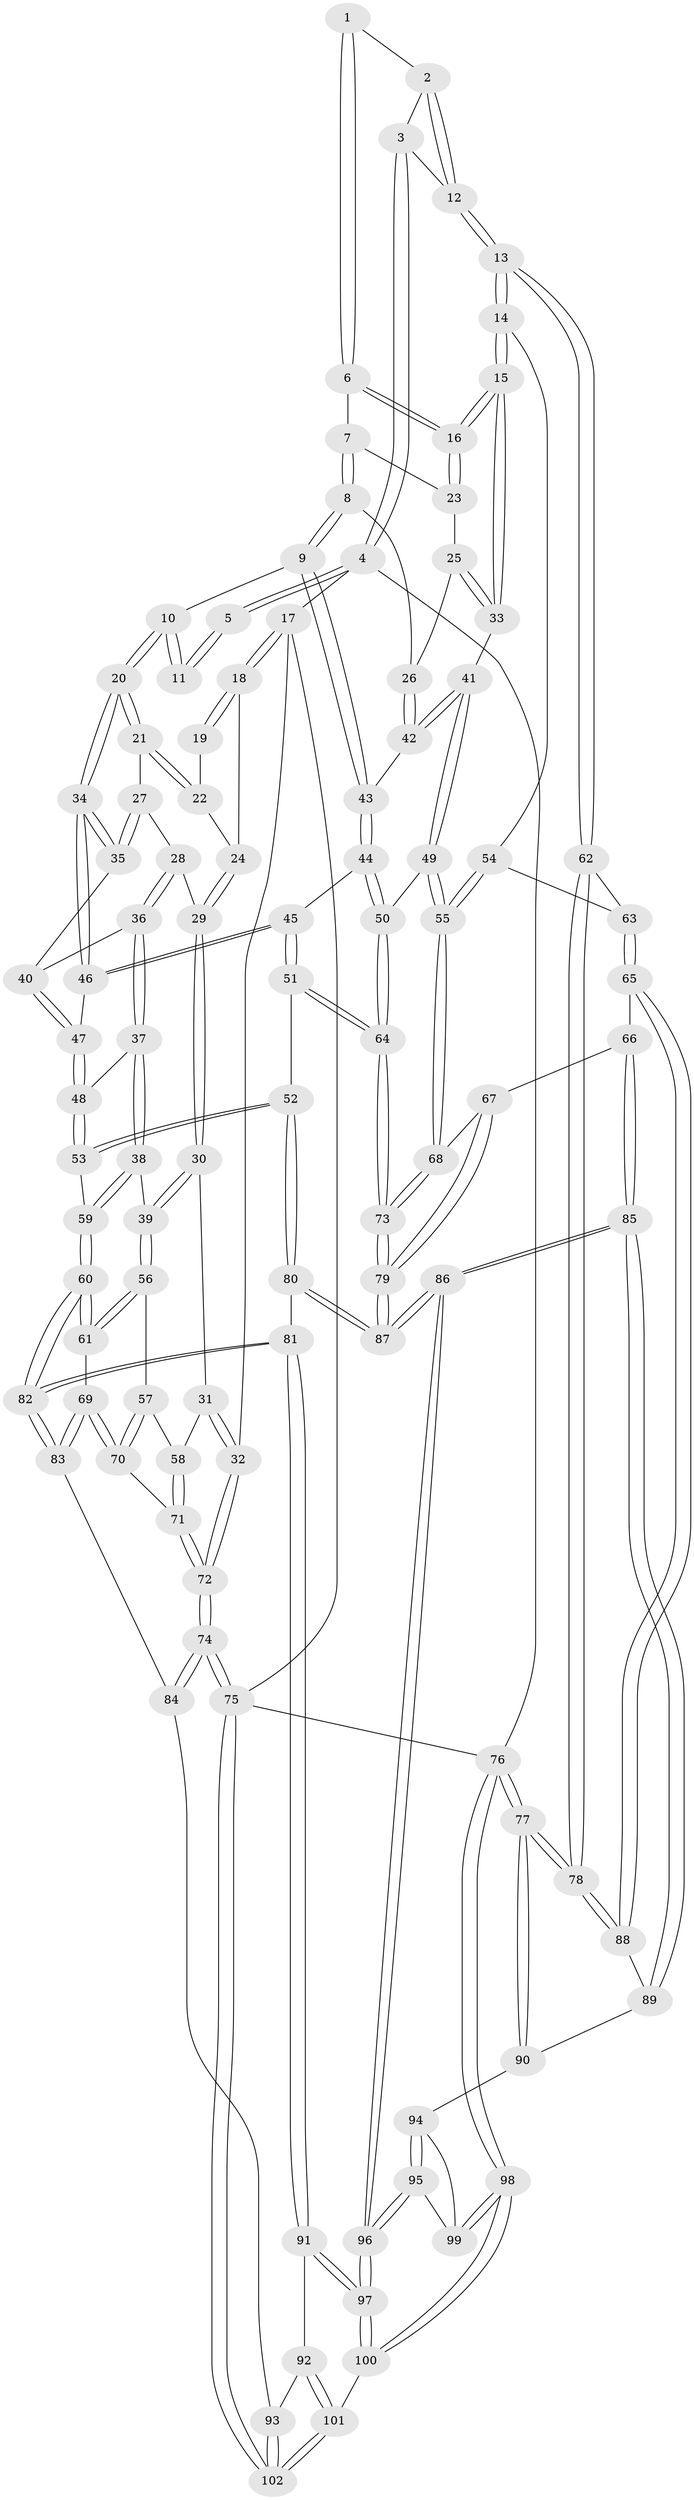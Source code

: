 // Generated by graph-tools (version 1.1) at 2025/11/02/21/25 10:11:12]
// undirected, 102 vertices, 252 edges
graph export_dot {
graph [start="1"]
  node [color=gray90,style=filled];
  1 [pos="+0.8570552794220727+0.008691314918220422"];
  2 [pos="+0.9410865900230316+0.03873426816218116"];
  3 [pos="+1+0"];
  4 [pos="+1+0"];
  5 [pos="+0.7425729468011646+0"];
  6 [pos="+0.864531845392236+0.04613982627982575"];
  7 [pos="+0.8064335039001691+0.1441496321715217"];
  8 [pos="+0.6552335672853935+0.13669076463427132"];
  9 [pos="+0.6443878681402709+0.12959707662743758"];
  10 [pos="+0.6274216511711459+0.10634952467711815"];
  11 [pos="+0.6514688429746136+0"];
  12 [pos="+1+0.2554094682671677"];
  13 [pos="+1+0.32106283537930025"];
  14 [pos="+1+0.2988348022265297"];
  15 [pos="+0.9736536415761177+0.27242595621380555"];
  16 [pos="+0.9477779777416787+0.23308763682164255"];
  17 [pos="+0+0"];
  18 [pos="+0+0"];
  19 [pos="+0.6196941704094239+0"];
  20 [pos="+0.5483071318333456+0.16900214717775497"];
  21 [pos="+0.39203125628165836+0.14705152303150495"];
  22 [pos="+0.3871931872635529+0.1132387280038363"];
  23 [pos="+0.8103093990761011+0.16845635440684362"];
  24 [pos="+0.04361123602406663+0"];
  25 [pos="+0.7625961892745137+0.20139423489377864"];
  26 [pos="+0.6690142222037458+0.14829643429106987"];
  27 [pos="+0.3794431520835794+0.16614717301469886"];
  28 [pos="+0.21994549720368733+0.16170164713557997"];
  29 [pos="+0.19668999497507994+0.1415651581827761"];
  30 [pos="+0.09014002438190792+0.346142154105386"];
  31 [pos="+0.024283981144913078+0.3368713892312884"];
  32 [pos="+0+0.2605835123831489"];
  33 [pos="+0.8354280566664062+0.30752823452780564"];
  34 [pos="+0.517689719016077+0.257922373709362"];
  35 [pos="+0.3772285136677391+0.21225739150614897"];
  36 [pos="+0.2494035414036864+0.23280601731234132"];
  37 [pos="+0.24010533043966426+0.3650725828968806"];
  38 [pos="+0.16814712199288126+0.38451893192941855"];
  39 [pos="+0.1600320934393644+0.3840260246977186"];
  40 [pos="+0.3686420143067295+0.23703348973377264"];
  41 [pos="+0.8106067026297366+0.32576234247044183"];
  42 [pos="+0.7453656634489323+0.30739889900052375"];
  43 [pos="+0.6507454223516662+0.3137767759445052"];
  44 [pos="+0.5811398278947524+0.3946921741663456"];
  45 [pos="+0.576078719487271+0.3958758501586325"];
  46 [pos="+0.5160991822094222+0.27837289576734453"];
  47 [pos="+0.37380609591394226+0.31322422421086327"];
  48 [pos="+0.338000293052707+0.3865267856057858"];
  49 [pos="+0.7633283676597887+0.4514926626339463"];
  50 [pos="+0.7193682914152718+0.4448940172183923"];
  51 [pos="+0.47520754622566036+0.5156336856748769"];
  52 [pos="+0.45559802770233326+0.5159429007603281"];
  53 [pos="+0.40136725521806865+0.47377725849392943"];
  54 [pos="+0.8615446477371944+0.46994534684165185"];
  55 [pos="+0.7649345097130142+0.454352064840462"];
  56 [pos="+0.1248143703700382+0.4918552731188931"];
  57 [pos="+0.10576005882850525+0.5012873971734559"];
  58 [pos="+0.045275145671413664+0.5140592135332085"];
  59 [pos="+0.230186577976412+0.5378260759590566"];
  60 [pos="+0.19859968632043662+0.612775153284521"];
  61 [pos="+0.1621877243494743+0.6030799436090681"];
  62 [pos="+1+0.36102898328420713"];
  63 [pos="+0.8827272966676702+0.4968332175907122"];
  64 [pos="+0.5838547994232499+0.6237973624473495"];
  65 [pos="+0.91746077526759+0.5909932030226152"];
  66 [pos="+0.8194817149118504+0.587928769295395"];
  67 [pos="+0.7746934415537591+0.5388169354926637"];
  68 [pos="+0.7664263281432331+0.5250103202538102"];
  69 [pos="+0.10092202629651002+0.6169957715337939"];
  70 [pos="+0.06618925560701451+0.5911324441248536"];
  71 [pos="+0.01027151167156399+0.5633530782112899"];
  72 [pos="+0+0.5863124979320152"];
  73 [pos="+0.5847644671936701+0.6249613562733284"];
  74 [pos="+0+0.6975639033494271"];
  75 [pos="+0+1"];
  76 [pos="+1+1"];
  77 [pos="+1+0.9657385171205003"];
  78 [pos="+1+0.5618740662199131"];
  79 [pos="+0.6389126535238924+0.7698558647128282"];
  80 [pos="+0.3267066183564966+0.6911222518074469"];
  81 [pos="+0.2909410339061165+0.7155374946331218"];
  82 [pos="+0.2691176601467727+0.6997181704557865"];
  83 [pos="+0.04500073670517487+0.7347998121890805"];
  84 [pos="+0.04300143548266742+0.7366956054063214"];
  85 [pos="+0.7409135545240283+0.7620717370207029"];
  86 [pos="+0.6539471695746174+0.8186561154188604"];
  87 [pos="+0.651256794269863+0.8134888525707351"];
  88 [pos="+0.9916020735894482+0.6248837435627841"];
  89 [pos="+0.9125018419480924+0.7259431315637834"];
  90 [pos="+0.9345864196935811+0.7864209208383897"];
  91 [pos="+0.28799693179829067+0.7526340141784403"];
  92 [pos="+0.26776372298439916+0.8053473025639483"];
  93 [pos="+0.10608247729180126+0.8530282716451155"];
  94 [pos="+0.9192814805573138+0.8658085146142086"];
  95 [pos="+0.6516578640701811+0.8646229169685714"];
  96 [pos="+0.6502584924850933+0.8645840616573022"];
  97 [pos="+0.6299889650623611+0.9255842823725475"];
  98 [pos="+1+1"];
  99 [pos="+0.9938250111013353+0.9507261639900794"];
  100 [pos="+0.6076623136339027+1"];
  101 [pos="+0.36891254493908227+1"];
  102 [pos="+0+1"];
  1 -- 2;
  1 -- 6;
  1 -- 6;
  2 -- 3;
  2 -- 12;
  2 -- 12;
  3 -- 4;
  3 -- 4;
  3 -- 12;
  4 -- 5;
  4 -- 5;
  4 -- 17;
  4 -- 76;
  5 -- 11;
  5 -- 11;
  6 -- 7;
  6 -- 16;
  6 -- 16;
  7 -- 8;
  7 -- 8;
  7 -- 23;
  8 -- 9;
  8 -- 9;
  8 -- 26;
  9 -- 10;
  9 -- 43;
  9 -- 43;
  10 -- 11;
  10 -- 11;
  10 -- 20;
  10 -- 20;
  12 -- 13;
  12 -- 13;
  13 -- 14;
  13 -- 14;
  13 -- 62;
  13 -- 62;
  14 -- 15;
  14 -- 15;
  14 -- 54;
  15 -- 16;
  15 -- 16;
  15 -- 33;
  15 -- 33;
  16 -- 23;
  16 -- 23;
  17 -- 18;
  17 -- 18;
  17 -- 32;
  17 -- 75;
  18 -- 19;
  18 -- 19;
  18 -- 24;
  19 -- 22;
  20 -- 21;
  20 -- 21;
  20 -- 34;
  20 -- 34;
  21 -- 22;
  21 -- 22;
  21 -- 27;
  22 -- 24;
  23 -- 25;
  24 -- 29;
  24 -- 29;
  25 -- 26;
  25 -- 33;
  25 -- 33;
  26 -- 42;
  26 -- 42;
  27 -- 28;
  27 -- 35;
  27 -- 35;
  28 -- 29;
  28 -- 36;
  28 -- 36;
  29 -- 30;
  29 -- 30;
  30 -- 31;
  30 -- 39;
  30 -- 39;
  31 -- 32;
  31 -- 32;
  31 -- 58;
  32 -- 72;
  32 -- 72;
  33 -- 41;
  34 -- 35;
  34 -- 35;
  34 -- 46;
  34 -- 46;
  35 -- 40;
  36 -- 37;
  36 -- 37;
  36 -- 40;
  37 -- 38;
  37 -- 38;
  37 -- 48;
  38 -- 39;
  38 -- 59;
  38 -- 59;
  39 -- 56;
  39 -- 56;
  40 -- 47;
  40 -- 47;
  41 -- 42;
  41 -- 42;
  41 -- 49;
  41 -- 49;
  42 -- 43;
  43 -- 44;
  43 -- 44;
  44 -- 45;
  44 -- 50;
  44 -- 50;
  45 -- 46;
  45 -- 46;
  45 -- 51;
  45 -- 51;
  46 -- 47;
  47 -- 48;
  47 -- 48;
  48 -- 53;
  48 -- 53;
  49 -- 50;
  49 -- 55;
  49 -- 55;
  50 -- 64;
  50 -- 64;
  51 -- 52;
  51 -- 64;
  51 -- 64;
  52 -- 53;
  52 -- 53;
  52 -- 80;
  52 -- 80;
  53 -- 59;
  54 -- 55;
  54 -- 55;
  54 -- 63;
  55 -- 68;
  55 -- 68;
  56 -- 57;
  56 -- 61;
  56 -- 61;
  57 -- 58;
  57 -- 70;
  57 -- 70;
  58 -- 71;
  58 -- 71;
  59 -- 60;
  59 -- 60;
  60 -- 61;
  60 -- 61;
  60 -- 82;
  60 -- 82;
  61 -- 69;
  62 -- 63;
  62 -- 78;
  62 -- 78;
  63 -- 65;
  63 -- 65;
  64 -- 73;
  64 -- 73;
  65 -- 66;
  65 -- 88;
  65 -- 88;
  66 -- 67;
  66 -- 85;
  66 -- 85;
  67 -- 68;
  67 -- 79;
  67 -- 79;
  68 -- 73;
  68 -- 73;
  69 -- 70;
  69 -- 70;
  69 -- 83;
  69 -- 83;
  70 -- 71;
  71 -- 72;
  71 -- 72;
  72 -- 74;
  72 -- 74;
  73 -- 79;
  73 -- 79;
  74 -- 75;
  74 -- 75;
  74 -- 84;
  74 -- 84;
  75 -- 102;
  75 -- 102;
  75 -- 76;
  76 -- 77;
  76 -- 77;
  76 -- 98;
  76 -- 98;
  77 -- 78;
  77 -- 78;
  77 -- 90;
  77 -- 90;
  78 -- 88;
  78 -- 88;
  79 -- 87;
  79 -- 87;
  80 -- 81;
  80 -- 87;
  80 -- 87;
  81 -- 82;
  81 -- 82;
  81 -- 91;
  81 -- 91;
  82 -- 83;
  82 -- 83;
  83 -- 84;
  84 -- 93;
  85 -- 86;
  85 -- 86;
  85 -- 89;
  85 -- 89;
  86 -- 87;
  86 -- 87;
  86 -- 96;
  86 -- 96;
  88 -- 89;
  89 -- 90;
  90 -- 94;
  91 -- 92;
  91 -- 97;
  91 -- 97;
  92 -- 93;
  92 -- 101;
  92 -- 101;
  93 -- 102;
  93 -- 102;
  94 -- 95;
  94 -- 95;
  94 -- 99;
  95 -- 96;
  95 -- 96;
  95 -- 99;
  96 -- 97;
  96 -- 97;
  97 -- 100;
  97 -- 100;
  98 -- 99;
  98 -- 99;
  98 -- 100;
  98 -- 100;
  100 -- 101;
  101 -- 102;
  101 -- 102;
}
